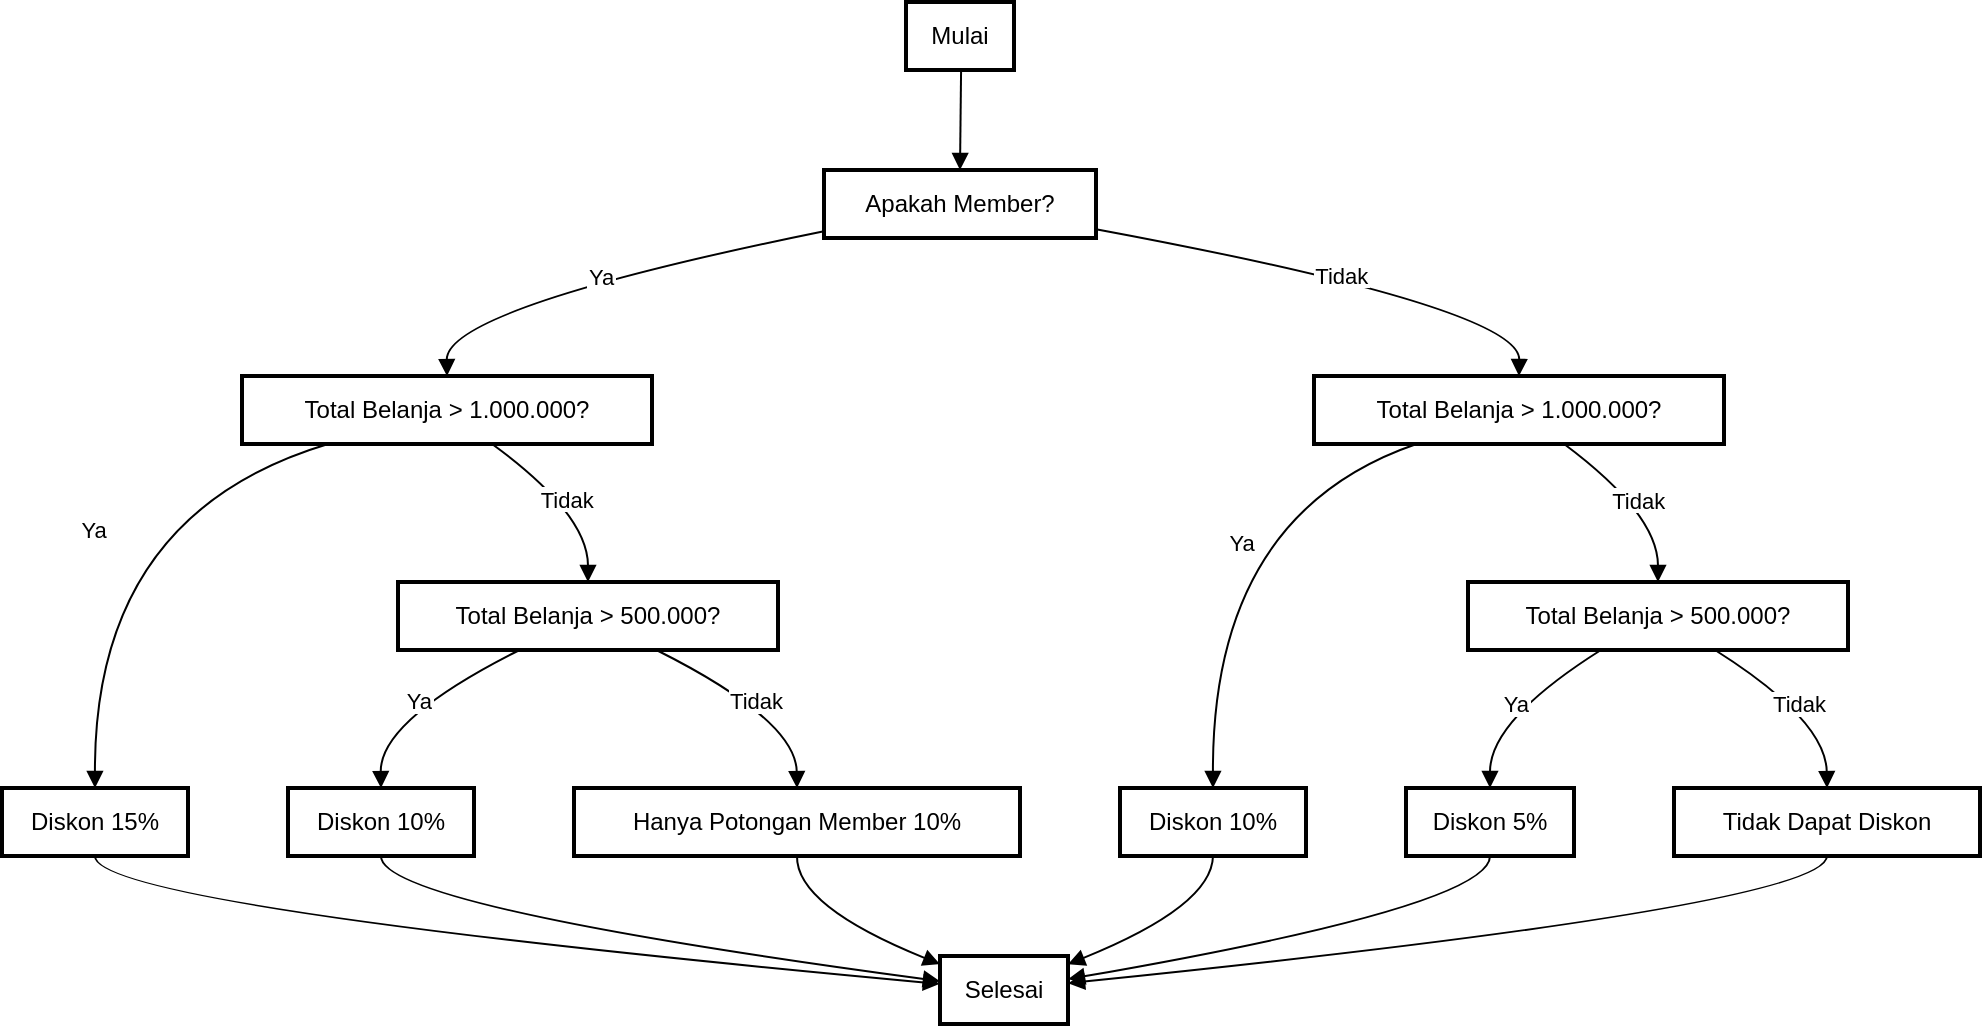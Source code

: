 <mxfile version="24.6.1" type="device">
  <diagram name="Page-1" id="mIUtassxi8I9afsvGdOS">
    <mxGraphModel dx="1152" dy="701" grid="1" gridSize="10" guides="1" tooltips="1" connect="1" arrows="1" fold="1" page="1" pageScale="1" pageWidth="850" pageHeight="1100" math="0" shadow="0">
      <root>
        <mxCell id="0" />
        <mxCell id="1" parent="0" />
        <mxCell id="m2Lfcm7bGaDUb-Z9Y04_-1" value="Mulai" style="whiteSpace=wrap;strokeWidth=2;" vertex="1" parent="1">
          <mxGeometry x="472" y="20" width="54" height="34" as="geometry" />
        </mxCell>
        <mxCell id="m2Lfcm7bGaDUb-Z9Y04_-2" value="Apakah Member?" style="whiteSpace=wrap;strokeWidth=2;" vertex="1" parent="1">
          <mxGeometry x="431" y="104" width="136" height="34" as="geometry" />
        </mxCell>
        <mxCell id="m2Lfcm7bGaDUb-Z9Y04_-3" value="Total Belanja &gt; 1.000.000?" style="whiteSpace=wrap;strokeWidth=2;" vertex="1" parent="1">
          <mxGeometry x="140" y="207" width="205" height="34" as="geometry" />
        </mxCell>
        <mxCell id="m2Lfcm7bGaDUb-Z9Y04_-4" value="Diskon 15%" style="whiteSpace=wrap;strokeWidth=2;" vertex="1" parent="1">
          <mxGeometry x="20" y="413" width="93" height="34" as="geometry" />
        </mxCell>
        <mxCell id="m2Lfcm7bGaDUb-Z9Y04_-5" value="Total Belanja &gt; 500.000?" style="whiteSpace=wrap;strokeWidth=2;" vertex="1" parent="1">
          <mxGeometry x="218" y="310" width="190" height="34" as="geometry" />
        </mxCell>
        <mxCell id="m2Lfcm7bGaDUb-Z9Y04_-6" value="Diskon 10%" style="whiteSpace=wrap;strokeWidth=2;" vertex="1" parent="1">
          <mxGeometry x="163" y="413" width="93" height="34" as="geometry" />
        </mxCell>
        <mxCell id="m2Lfcm7bGaDUb-Z9Y04_-7" value="Hanya Potongan Member 10%" style="whiteSpace=wrap;strokeWidth=2;" vertex="1" parent="1">
          <mxGeometry x="306" y="413" width="223" height="34" as="geometry" />
        </mxCell>
        <mxCell id="m2Lfcm7bGaDUb-Z9Y04_-8" value="Total Belanja &gt; 1.000.000?" style="whiteSpace=wrap;strokeWidth=2;" vertex="1" parent="1">
          <mxGeometry x="676" y="207" width="205" height="34" as="geometry" />
        </mxCell>
        <mxCell id="m2Lfcm7bGaDUb-Z9Y04_-9" value="Diskon 10%" style="whiteSpace=wrap;strokeWidth=2;" vertex="1" parent="1">
          <mxGeometry x="579" y="413" width="93" height="34" as="geometry" />
        </mxCell>
        <mxCell id="m2Lfcm7bGaDUb-Z9Y04_-10" value="Total Belanja &gt; 500.000?" style="whiteSpace=wrap;strokeWidth=2;" vertex="1" parent="1">
          <mxGeometry x="753" y="310" width="190" height="34" as="geometry" />
        </mxCell>
        <mxCell id="m2Lfcm7bGaDUb-Z9Y04_-11" value="Diskon 5%" style="whiteSpace=wrap;strokeWidth=2;" vertex="1" parent="1">
          <mxGeometry x="722" y="413" width="84" height="34" as="geometry" />
        </mxCell>
        <mxCell id="m2Lfcm7bGaDUb-Z9Y04_-12" value="Tidak Dapat Diskon" style="whiteSpace=wrap;strokeWidth=2;" vertex="1" parent="1">
          <mxGeometry x="856" y="413" width="153" height="34" as="geometry" />
        </mxCell>
        <mxCell id="m2Lfcm7bGaDUb-Z9Y04_-13" value="Selesai" style="whiteSpace=wrap;strokeWidth=2;" vertex="1" parent="1">
          <mxGeometry x="489" y="497" width="64" height="34" as="geometry" />
        </mxCell>
        <mxCell id="m2Lfcm7bGaDUb-Z9Y04_-14" value="" style="curved=1;startArrow=none;endArrow=block;exitX=0.51;exitY=1;entryX=0.5;entryY=0;rounded=0;" edge="1" parent="1" source="m2Lfcm7bGaDUb-Z9Y04_-1" target="m2Lfcm7bGaDUb-Z9Y04_-2">
          <mxGeometry relative="1" as="geometry">
            <Array as="points" />
          </mxGeometry>
        </mxCell>
        <mxCell id="m2Lfcm7bGaDUb-Z9Y04_-15" value="Ya" style="curved=1;startArrow=none;endArrow=block;exitX=0;exitY=0.9;entryX=0.5;entryY=0;rounded=0;" edge="1" parent="1" source="m2Lfcm7bGaDUb-Z9Y04_-2" target="m2Lfcm7bGaDUb-Z9Y04_-3">
          <mxGeometry relative="1" as="geometry">
            <Array as="points">
              <mxPoint x="242" y="173" />
            </Array>
          </mxGeometry>
        </mxCell>
        <mxCell id="m2Lfcm7bGaDUb-Z9Y04_-16" value="Ya" style="curved=1;startArrow=none;endArrow=block;exitX=0.21;exitY=1;entryX=0.5;entryY=0;rounded=0;" edge="1" parent="1" source="m2Lfcm7bGaDUb-Z9Y04_-3" target="m2Lfcm7bGaDUb-Z9Y04_-4">
          <mxGeometry relative="1" as="geometry">
            <Array as="points">
              <mxPoint x="66" y="276" />
            </Array>
          </mxGeometry>
        </mxCell>
        <mxCell id="m2Lfcm7bGaDUb-Z9Y04_-17" value="Tidak" style="curved=1;startArrow=none;endArrow=block;exitX=0.61;exitY=1;entryX=0.5;entryY=0;rounded=0;" edge="1" parent="1" source="m2Lfcm7bGaDUb-Z9Y04_-3" target="m2Lfcm7bGaDUb-Z9Y04_-5">
          <mxGeometry relative="1" as="geometry">
            <Array as="points">
              <mxPoint x="313" y="276" />
            </Array>
          </mxGeometry>
        </mxCell>
        <mxCell id="m2Lfcm7bGaDUb-Z9Y04_-18" value="Ya" style="curved=1;startArrow=none;endArrow=block;exitX=0.32;exitY=1;entryX=0.5;entryY=0;rounded=0;" edge="1" parent="1" source="m2Lfcm7bGaDUb-Z9Y04_-5" target="m2Lfcm7bGaDUb-Z9Y04_-6">
          <mxGeometry relative="1" as="geometry">
            <Array as="points">
              <mxPoint x="209" y="379" />
            </Array>
          </mxGeometry>
        </mxCell>
        <mxCell id="m2Lfcm7bGaDUb-Z9Y04_-19" value="Tidak" style="curved=1;startArrow=none;endArrow=block;exitX=0.68;exitY=1;entryX=0.5;entryY=0;rounded=0;" edge="1" parent="1" source="m2Lfcm7bGaDUb-Z9Y04_-5" target="m2Lfcm7bGaDUb-Z9Y04_-7">
          <mxGeometry relative="1" as="geometry">
            <Array as="points">
              <mxPoint x="417" y="379" />
            </Array>
          </mxGeometry>
        </mxCell>
        <mxCell id="m2Lfcm7bGaDUb-Z9Y04_-20" value="Tidak" style="curved=1;startArrow=none;endArrow=block;exitX=1;exitY=0.87;entryX=0.5;entryY=0;rounded=0;" edge="1" parent="1" source="m2Lfcm7bGaDUb-Z9Y04_-2" target="m2Lfcm7bGaDUb-Z9Y04_-8">
          <mxGeometry relative="1" as="geometry">
            <Array as="points">
              <mxPoint x="779" y="173" />
            </Array>
          </mxGeometry>
        </mxCell>
        <mxCell id="m2Lfcm7bGaDUb-Z9Y04_-21" value="Ya" style="curved=1;startArrow=none;endArrow=block;exitX=0.25;exitY=1;entryX=0.5;entryY=0;rounded=0;" edge="1" parent="1" source="m2Lfcm7bGaDUb-Z9Y04_-8" target="m2Lfcm7bGaDUb-Z9Y04_-9">
          <mxGeometry x="-0.003" y="15" relative="1" as="geometry">
            <Array as="points">
              <mxPoint x="625" y="276" />
            </Array>
            <mxPoint as="offset" />
          </mxGeometry>
        </mxCell>
        <mxCell id="m2Lfcm7bGaDUb-Z9Y04_-22" value="Tidak" style="curved=1;startArrow=none;endArrow=block;exitX=0.61;exitY=1;entryX=0.5;entryY=0;rounded=0;" edge="1" parent="1" source="m2Lfcm7bGaDUb-Z9Y04_-8" target="m2Lfcm7bGaDUb-Z9Y04_-10">
          <mxGeometry relative="1" as="geometry">
            <Array as="points">
              <mxPoint x="848" y="276" />
            </Array>
          </mxGeometry>
        </mxCell>
        <mxCell id="m2Lfcm7bGaDUb-Z9Y04_-23" value="Ya" style="curved=1;startArrow=none;endArrow=block;exitX=0.35;exitY=1;entryX=0.5;entryY=0;rounded=0;" edge="1" parent="1" source="m2Lfcm7bGaDUb-Z9Y04_-10" target="m2Lfcm7bGaDUb-Z9Y04_-11">
          <mxGeometry relative="1" as="geometry">
            <Array as="points">
              <mxPoint x="764" y="379" />
            </Array>
          </mxGeometry>
        </mxCell>
        <mxCell id="m2Lfcm7bGaDUb-Z9Y04_-24" value="Tidak" style="curved=1;startArrow=none;endArrow=block;exitX=0.65;exitY=1;entryX=0.5;entryY=0;rounded=0;" edge="1" parent="1" source="m2Lfcm7bGaDUb-Z9Y04_-10" target="m2Lfcm7bGaDUb-Z9Y04_-12">
          <mxGeometry relative="1" as="geometry">
            <Array as="points">
              <mxPoint x="932" y="379" />
            </Array>
          </mxGeometry>
        </mxCell>
        <mxCell id="m2Lfcm7bGaDUb-Z9Y04_-25" value="" style="curved=1;startArrow=none;endArrow=block;exitX=0.5;exitY=1;entryX=0;entryY=0.41;rounded=0;" edge="1" parent="1" source="m2Lfcm7bGaDUb-Z9Y04_-4" target="m2Lfcm7bGaDUb-Z9Y04_-13">
          <mxGeometry relative="1" as="geometry">
            <Array as="points">
              <mxPoint x="66" y="472" />
            </Array>
          </mxGeometry>
        </mxCell>
        <mxCell id="m2Lfcm7bGaDUb-Z9Y04_-26" value="" style="curved=1;startArrow=none;endArrow=block;exitX=0.5;exitY=1;entryX=0;entryY=0.37;rounded=0;" edge="1" parent="1" source="m2Lfcm7bGaDUb-Z9Y04_-6" target="m2Lfcm7bGaDUb-Z9Y04_-13">
          <mxGeometry relative="1" as="geometry">
            <Array as="points">
              <mxPoint x="209" y="472" />
            </Array>
          </mxGeometry>
        </mxCell>
        <mxCell id="m2Lfcm7bGaDUb-Z9Y04_-27" value="" style="curved=1;startArrow=none;endArrow=block;exitX=0.5;exitY=1;entryX=0;entryY=0.12;rounded=0;" edge="1" parent="1" source="m2Lfcm7bGaDUb-Z9Y04_-7" target="m2Lfcm7bGaDUb-Z9Y04_-13">
          <mxGeometry relative="1" as="geometry">
            <Array as="points">
              <mxPoint x="417" y="472" />
            </Array>
          </mxGeometry>
        </mxCell>
        <mxCell id="m2Lfcm7bGaDUb-Z9Y04_-28" value="" style="curved=1;startArrow=none;endArrow=block;exitX=0.5;exitY=1;entryX=1;entryY=0.12;rounded=0;" edge="1" parent="1" source="m2Lfcm7bGaDUb-Z9Y04_-9" target="m2Lfcm7bGaDUb-Z9Y04_-13">
          <mxGeometry relative="1" as="geometry">
            <Array as="points">
              <mxPoint x="625" y="472" />
            </Array>
          </mxGeometry>
        </mxCell>
        <mxCell id="m2Lfcm7bGaDUb-Z9Y04_-29" value="" style="curved=1;startArrow=none;endArrow=block;exitX=0.5;exitY=1;entryX=1;entryY=0.34;rounded=0;" edge="1" parent="1" source="m2Lfcm7bGaDUb-Z9Y04_-11" target="m2Lfcm7bGaDUb-Z9Y04_-13">
          <mxGeometry relative="1" as="geometry">
            <Array as="points">
              <mxPoint x="764" y="472" />
            </Array>
          </mxGeometry>
        </mxCell>
        <mxCell id="m2Lfcm7bGaDUb-Z9Y04_-30" value="" style="curved=1;startArrow=none;endArrow=block;exitX=0.5;exitY=1;entryX=1;entryY=0.4;rounded=0;" edge="1" parent="1" source="m2Lfcm7bGaDUb-Z9Y04_-12" target="m2Lfcm7bGaDUb-Z9Y04_-13">
          <mxGeometry relative="1" as="geometry">
            <Array as="points">
              <mxPoint x="932" y="472" />
            </Array>
          </mxGeometry>
        </mxCell>
      </root>
    </mxGraphModel>
  </diagram>
</mxfile>
